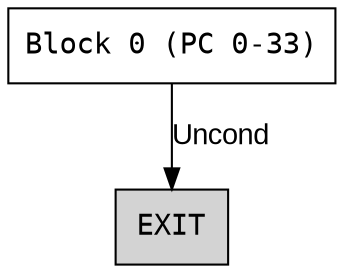 digraph {
  rankdir=TB;
  node [shape=box, fontname="monospace"];
  edge [fontname="Arial"];

  0 [label="Block 0 (PC 0-33)"]
  1 [label="EXIT", style=filled, fillcolor=lightgray]

  0 -> 1 [label="Uncond"]
}
